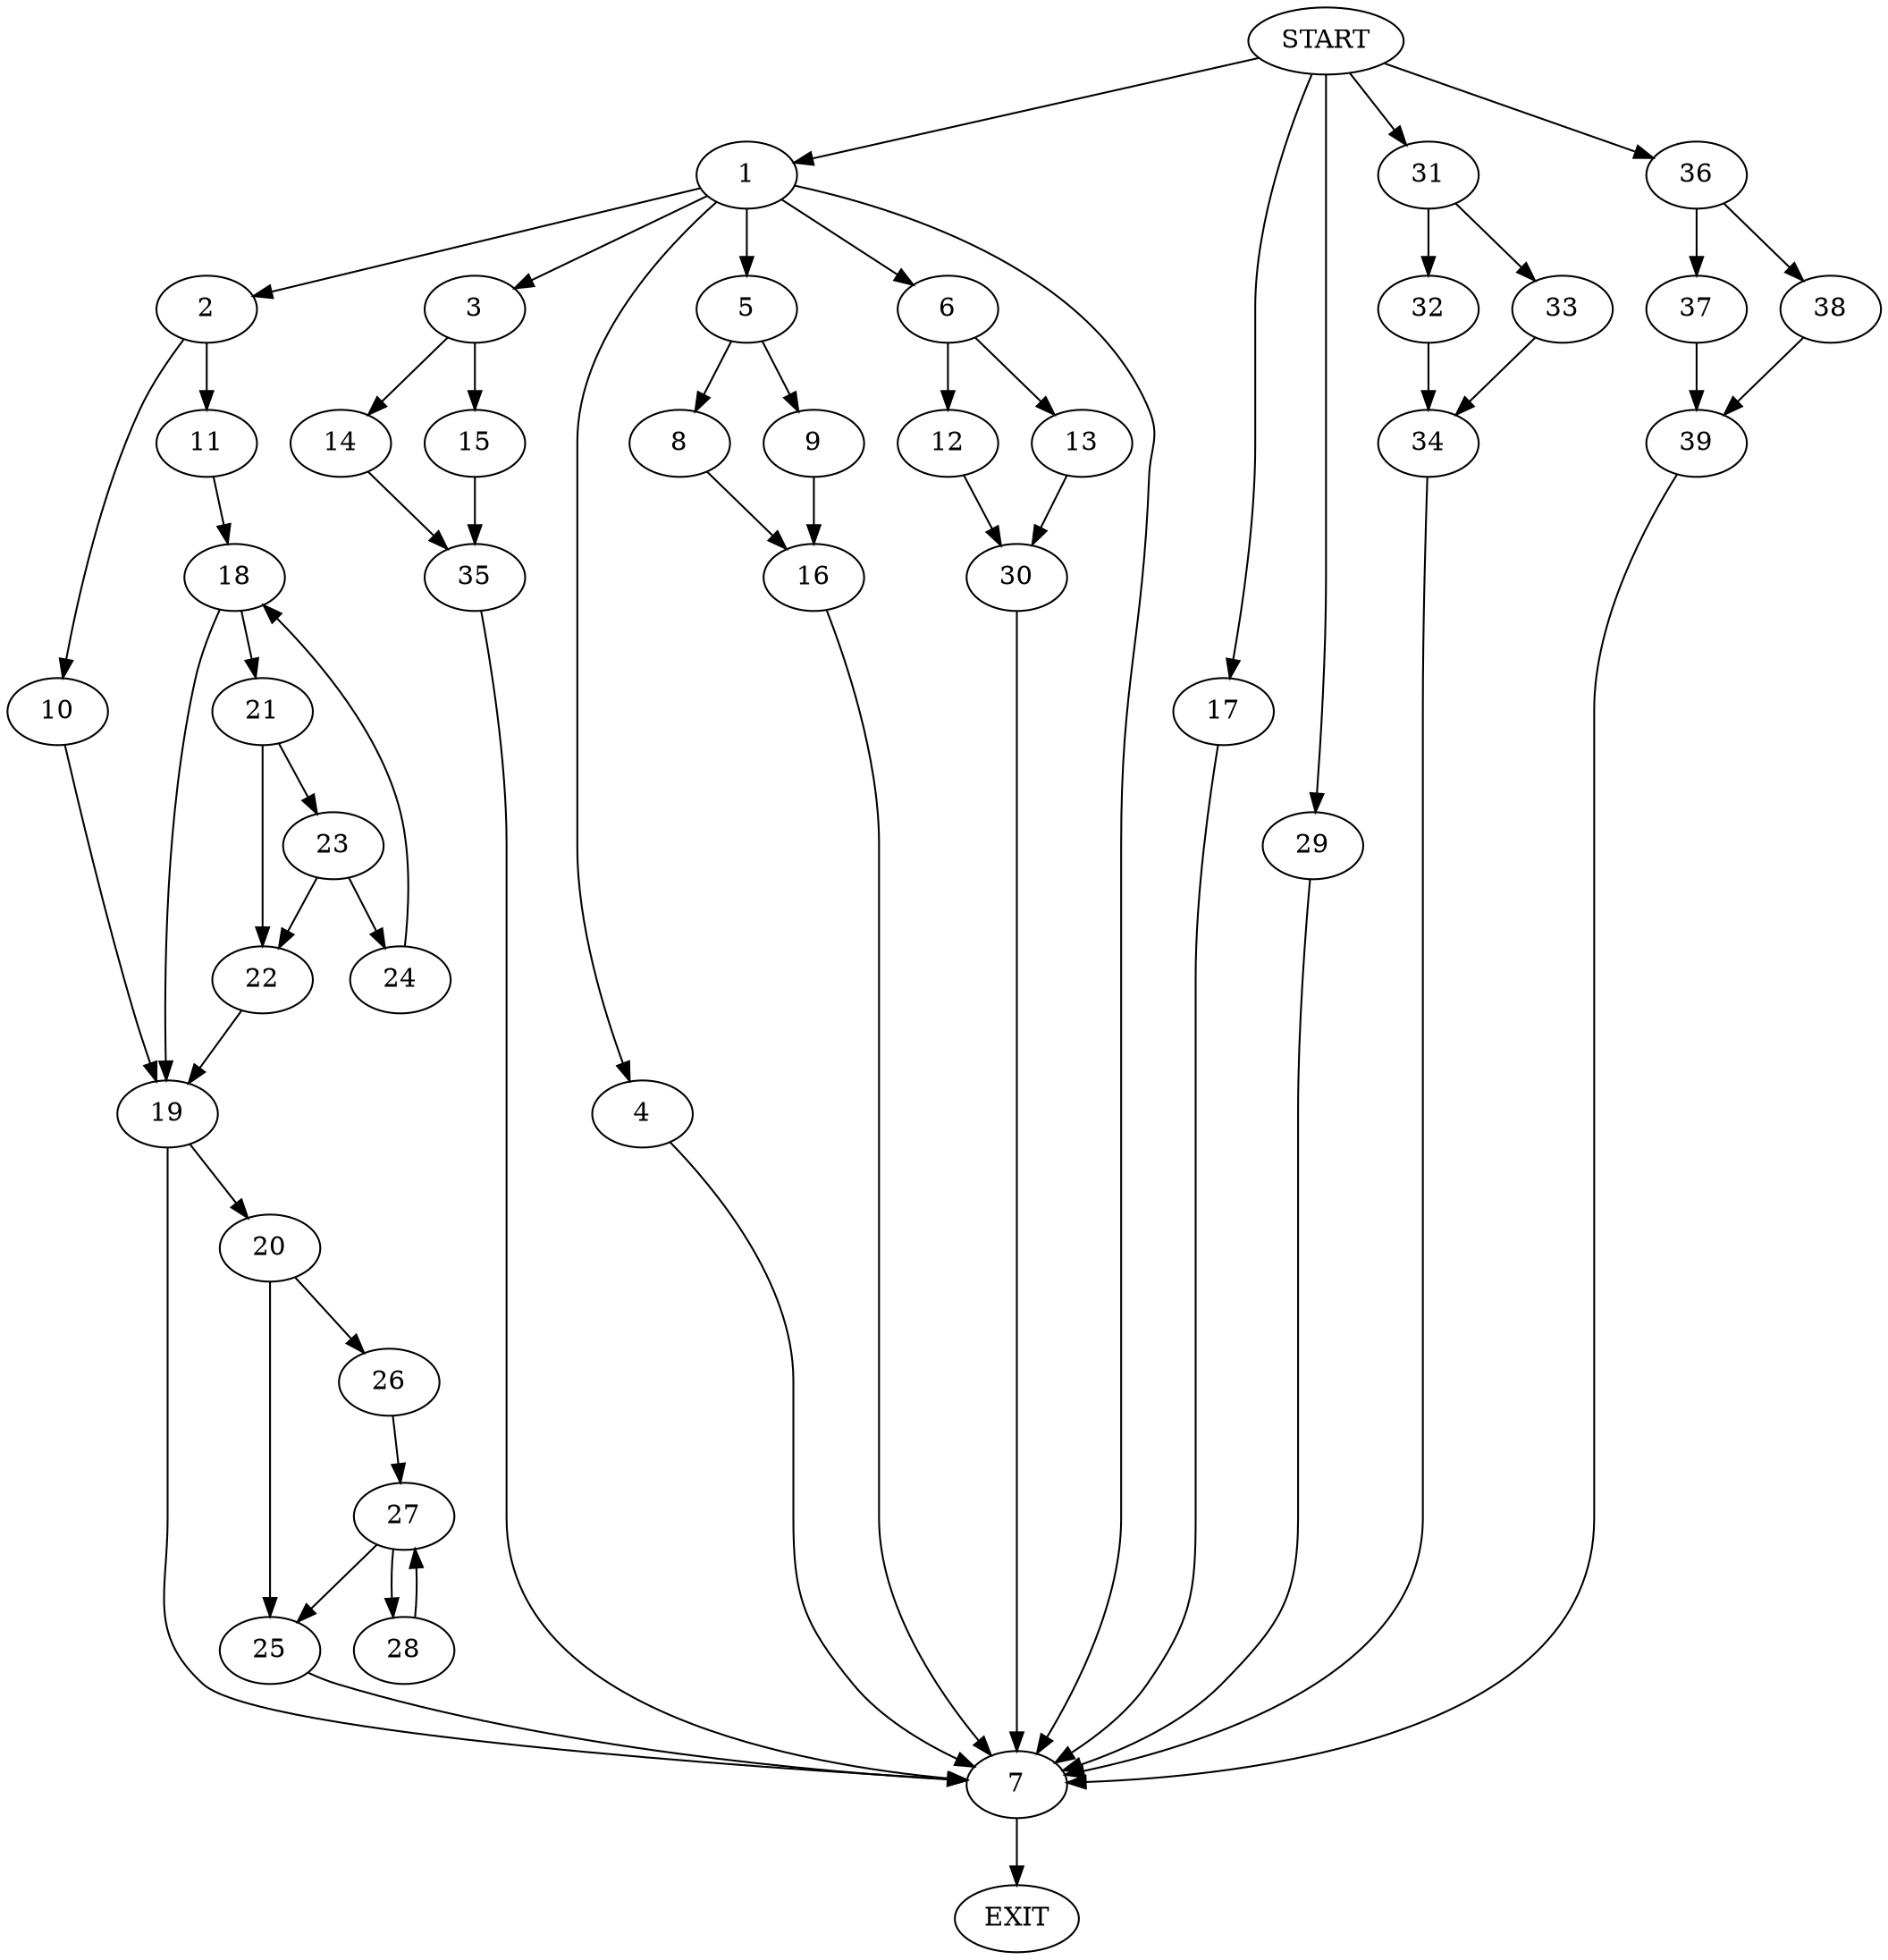 digraph {
0 [label="START"]
40 [label="EXIT"]
0 -> 1
1 -> 2
1 -> 3
1 -> 4
1 -> 5
1 -> 6
1 -> 7
7 -> 40
5 -> 8
5 -> 9
2 -> 10
2 -> 11
4 -> 7
6 -> 12
6 -> 13
3 -> 14
3 -> 15
9 -> 16
8 -> 16
16 -> 7
0 -> 17
17 -> 7
11 -> 18
10 -> 19
19 -> 20
19 -> 7
18 -> 21
18 -> 19
21 -> 22
21 -> 23
22 -> 19
23 -> 24
23 -> 22
24 -> 18
20 -> 25
20 -> 26
25 -> 7
26 -> 27
27 -> 28
27 -> 25
28 -> 27
0 -> 29
29 -> 7
12 -> 30
13 -> 30
30 -> 7
0 -> 31
31 -> 32
31 -> 33
32 -> 34
33 -> 34
34 -> 7
15 -> 35
14 -> 35
35 -> 7
0 -> 36
36 -> 37
36 -> 38
37 -> 39
38 -> 39
39 -> 7
}
